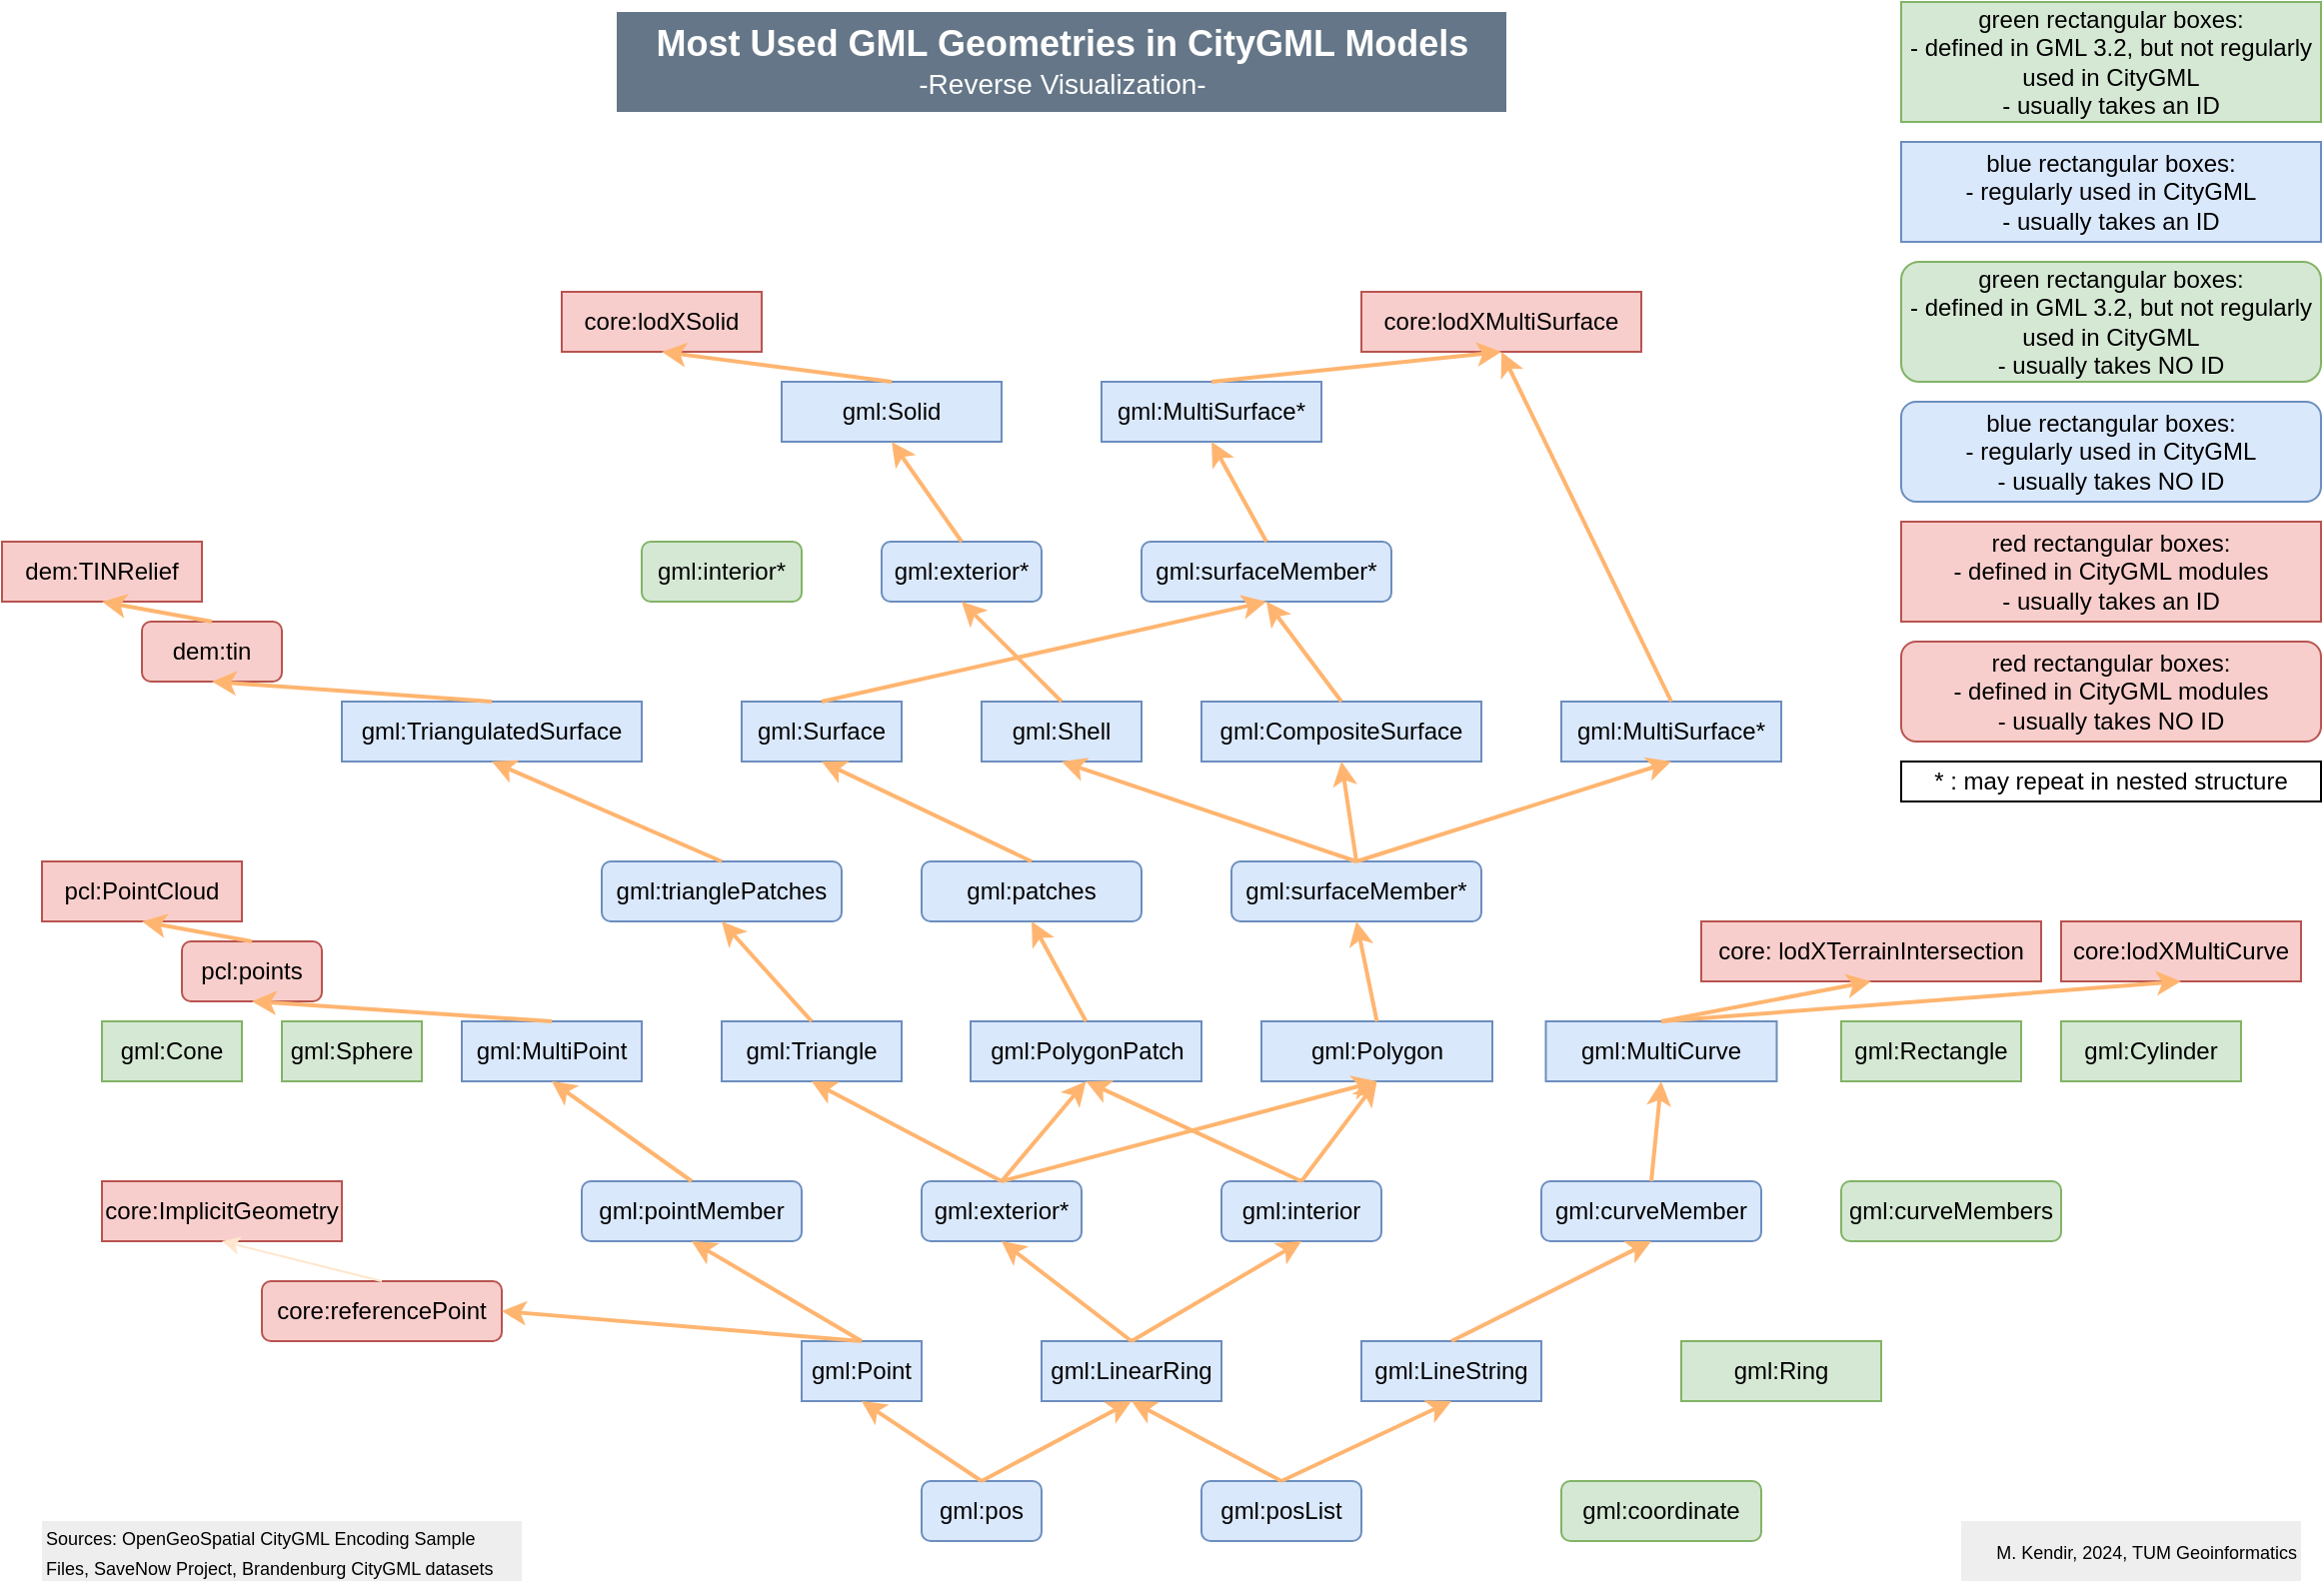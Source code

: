 <mxfile version="23.0.2" type="device">
  <diagram name="Page-1" id="HsG-FZkIQoNZsME3UOhi">
    <mxGraphModel dx="1670" dy="1003" grid="1" gridSize="10" guides="1" tooltips="1" connect="1" arrows="1" fold="1" page="1" pageScale="1" pageWidth="1169" pageHeight="827" math="0" shadow="0">
      <root>
        <mxCell id="0" />
        <mxCell id="1" parent="0" />
        <mxCell id="JF44CWTFTVHQpQi-gDEM-1" value="gml:pos" style="rounded=1;whiteSpace=wrap;html=1;fillColor=#dae8fc;strokeColor=#6c8ebf;" vertex="1" parent="1">
          <mxGeometry x="460" y="750" width="60" height="30" as="geometry" />
        </mxCell>
        <mxCell id="JF44CWTFTVHQpQi-gDEM-2" value="gml:posList" style="rounded=1;whiteSpace=wrap;html=1;fillColor=#dae8fc;strokeColor=#6c8ebf;" vertex="1" parent="1">
          <mxGeometry x="600" y="750" width="80" height="30" as="geometry" />
        </mxCell>
        <mxCell id="JF44CWTFTVHQpQi-gDEM-3" value="gml:coordinate" style="rounded=1;whiteSpace=wrap;html=1;fillColor=#d5e8d4;strokeColor=#82b366;" vertex="1" parent="1">
          <mxGeometry x="780" y="750" width="100" height="30" as="geometry" />
        </mxCell>
        <mxCell id="JF44CWTFTVHQpQi-gDEM-4" value="green rectangular boxes:&lt;br&gt;- defined in GML 3.2, but not regularly used in CityGML&lt;br&gt;- usually takes an ID" style="rounded=0;whiteSpace=wrap;html=1;fillColor=#d5e8d4;strokeColor=#82b366;" vertex="1" parent="1">
          <mxGeometry x="950" y="10" width="210" height="60" as="geometry" />
        </mxCell>
        <mxCell id="JF44CWTFTVHQpQi-gDEM-5" value="blue rectangular boxes:&lt;br&gt;- regularly used in CityGML&lt;br&gt;- usually takes an ID" style="rounded=0;whiteSpace=wrap;html=1;fillColor=#dae8fc;strokeColor=#6c8ebf;" vertex="1" parent="1">
          <mxGeometry x="950" y="80" width="210" height="50" as="geometry" />
        </mxCell>
        <mxCell id="JF44CWTFTVHQpQi-gDEM-6" value="gml:Point" style="rounded=0;whiteSpace=wrap;html=1;fillColor=#dae8fc;strokeColor=#6c8ebf;" vertex="1" parent="1">
          <mxGeometry x="400" y="680" width="60" height="30" as="geometry" />
        </mxCell>
        <mxCell id="JF44CWTFTVHQpQi-gDEM-7" value="gml:LinearRing" style="rounded=0;whiteSpace=wrap;html=1;fillColor=#dae8fc;strokeColor=#6c8ebf;" vertex="1" parent="1">
          <mxGeometry x="520" y="680" width="90" height="30" as="geometry" />
        </mxCell>
        <mxCell id="JF44CWTFTVHQpQi-gDEM-8" value="gml:LineString" style="rounded=0;whiteSpace=wrap;html=1;fillColor=#dae8fc;strokeColor=#6c8ebf;" vertex="1" parent="1">
          <mxGeometry x="680" y="680" width="90" height="30" as="geometry" />
        </mxCell>
        <mxCell id="JF44CWTFTVHQpQi-gDEM-9" value="green rectangular boxes:&lt;br&gt;- defined in GML 3.2, but not regularly used in CityGML&lt;br&gt;- usually takes NO ID" style="rounded=1;whiteSpace=wrap;html=1;fillColor=#d5e8d4;strokeColor=#82b366;" vertex="1" parent="1">
          <mxGeometry x="950" y="140" width="210" height="60" as="geometry" />
        </mxCell>
        <mxCell id="JF44CWTFTVHQpQi-gDEM-10" value="blue rectangular boxes:&lt;br&gt;- regularly used in CityGML&lt;br&gt;- usually takes NO ID" style="rounded=1;whiteSpace=wrap;html=1;fillColor=#dae8fc;strokeColor=#6c8ebf;" vertex="1" parent="1">
          <mxGeometry x="950" y="210" width="210" height="50" as="geometry" />
        </mxCell>
        <mxCell id="JF44CWTFTVHQpQi-gDEM-11" value="gml:Ring" style="rounded=0;whiteSpace=wrap;html=1;fillColor=#d5e8d4;strokeColor=#82b366;" vertex="1" parent="1">
          <mxGeometry x="840" y="680" width="100" height="30" as="geometry" />
        </mxCell>
        <mxCell id="JF44CWTFTVHQpQi-gDEM-12" value="" style="endArrow=classic;html=1;rounded=0;exitX=0.5;exitY=0;exitDx=0;exitDy=0;entryX=0.5;entryY=1;entryDx=0;entryDy=0;strokeColor=#FFB570;shadow=0;strokeWidth=2;" edge="1" parent="1" source="JF44CWTFTVHQpQi-gDEM-1" target="JF44CWTFTVHQpQi-gDEM-6">
          <mxGeometry width="50" height="50" relative="1" as="geometry">
            <mxPoint x="400" y="590" as="sourcePoint" />
            <mxPoint x="450" y="540" as="targetPoint" />
          </mxGeometry>
        </mxCell>
        <mxCell id="JF44CWTFTVHQpQi-gDEM-13" value="" style="endArrow=classic;html=1;rounded=0;exitX=0.5;exitY=0;exitDx=0;exitDy=0;entryX=0.5;entryY=1;entryDx=0;entryDy=0;strokeColor=#FFB570;strokeWidth=2;" edge="1" parent="1" source="JF44CWTFTVHQpQi-gDEM-1" target="JF44CWTFTVHQpQi-gDEM-7">
          <mxGeometry width="50" height="50" relative="1" as="geometry">
            <mxPoint x="500" y="760" as="sourcePoint" />
            <mxPoint x="440" y="710" as="targetPoint" />
          </mxGeometry>
        </mxCell>
        <mxCell id="JF44CWTFTVHQpQi-gDEM-14" value="" style="endArrow=classic;html=1;rounded=0;exitX=0.5;exitY=0;exitDx=0;exitDy=0;entryX=0.5;entryY=1;entryDx=0;entryDy=0;strokeColor=#FFB570;strokeWidth=2;" edge="1" parent="1" source="JF44CWTFTVHQpQi-gDEM-2" target="JF44CWTFTVHQpQi-gDEM-7">
          <mxGeometry width="50" height="50" relative="1" as="geometry">
            <mxPoint x="500" y="770" as="sourcePoint" />
            <mxPoint x="575" y="710" as="targetPoint" />
          </mxGeometry>
        </mxCell>
        <mxCell id="JF44CWTFTVHQpQi-gDEM-15" value="" style="endArrow=classic;html=1;rounded=0;entryX=0.5;entryY=1;entryDx=0;entryDy=0;strokeColor=#FFB570;strokeWidth=2;" edge="1" parent="1" target="JF44CWTFTVHQpQi-gDEM-8">
          <mxGeometry width="50" height="50" relative="1" as="geometry">
            <mxPoint x="640" y="750" as="sourcePoint" />
            <mxPoint x="575" y="710" as="targetPoint" />
          </mxGeometry>
        </mxCell>
        <mxCell id="JF44CWTFTVHQpQi-gDEM-16" value="core:referencePoint" style="rounded=1;whiteSpace=wrap;html=1;fillColor=#f8cecc;strokeColor=#b85450;" vertex="1" parent="1">
          <mxGeometry x="130" y="650" width="120" height="30" as="geometry" />
        </mxCell>
        <mxCell id="JF44CWTFTVHQpQi-gDEM-17" value="core:ImplicitGeometry" style="rounded=0;whiteSpace=wrap;html=1;fillColor=#f8cecc;strokeColor=#b85450;" vertex="1" parent="1">
          <mxGeometry x="50" y="600" width="120" height="30" as="geometry" />
        </mxCell>
        <mxCell id="JF44CWTFTVHQpQi-gDEM-18" value="" style="endArrow=classic;html=1;rounded=0;exitX=0.5;exitY=0;exitDx=0;exitDy=0;entryX=1;entryY=0.5;entryDx=0;entryDy=0;strokeColor=#FFB570;strokeWidth=2;" edge="1" parent="1" source="JF44CWTFTVHQpQi-gDEM-6" target="JF44CWTFTVHQpQi-gDEM-16">
          <mxGeometry width="50" height="50" relative="1" as="geometry">
            <mxPoint x="270" y="720" as="sourcePoint" />
            <mxPoint x="210" y="660" as="targetPoint" />
          </mxGeometry>
        </mxCell>
        <mxCell id="JF44CWTFTVHQpQi-gDEM-19" value="" style="endArrow=classic;html=1;rounded=0;exitX=0.5;exitY=0;exitDx=0;exitDy=0;entryX=0.5;entryY=1;entryDx=0;entryDy=0;strokeColor=#FFE6CC;" edge="1" parent="1" source="JF44CWTFTVHQpQi-gDEM-16" target="JF44CWTFTVHQpQi-gDEM-17">
          <mxGeometry width="50" height="50" relative="1" as="geometry">
            <mxPoint x="430" y="600" as="sourcePoint" />
            <mxPoint x="200" y="560" as="targetPoint" />
          </mxGeometry>
        </mxCell>
        <mxCell id="JF44CWTFTVHQpQi-gDEM-20" value="gml:pointMember" style="rounded=1;whiteSpace=wrap;html=1;fillColor=#dae8fc;strokeColor=#6c8ebf;" vertex="1" parent="1">
          <mxGeometry x="290" y="600" width="110" height="30" as="geometry" />
        </mxCell>
        <mxCell id="JF44CWTFTVHQpQi-gDEM-21" value="gml:exterior*" style="rounded=1;whiteSpace=wrap;html=1;fillColor=#dae8fc;strokeColor=#6c8ebf;" vertex="1" parent="1">
          <mxGeometry x="460" y="600" width="80" height="30" as="geometry" />
        </mxCell>
        <mxCell id="JF44CWTFTVHQpQi-gDEM-22" value="gml:interior" style="rounded=1;whiteSpace=wrap;html=1;fillColor=#dae8fc;strokeColor=#6c8ebf;" vertex="1" parent="1">
          <mxGeometry x="610" y="600" width="80" height="30" as="geometry" />
        </mxCell>
        <mxCell id="JF44CWTFTVHQpQi-gDEM-23" value="gml:curveMember" style="rounded=1;whiteSpace=wrap;html=1;fillColor=#dae8fc;strokeColor=#6c8ebf;" vertex="1" parent="1">
          <mxGeometry x="770" y="600" width="110" height="30" as="geometry" />
        </mxCell>
        <mxCell id="JF44CWTFTVHQpQi-gDEM-24" value="" style="endArrow=classic;html=1;rounded=0;exitX=0.5;exitY=0;exitDx=0;exitDy=0;entryX=0.5;entryY=1;entryDx=0;entryDy=0;strokeColor=#FFB570;strokeWidth=2;" edge="1" parent="1" source="JF44CWTFTVHQpQi-gDEM-6" target="JF44CWTFTVHQpQi-gDEM-20">
          <mxGeometry width="50" height="50" relative="1" as="geometry">
            <mxPoint x="500" y="690" as="sourcePoint" />
            <mxPoint x="440" y="640" as="targetPoint" />
          </mxGeometry>
        </mxCell>
        <mxCell id="JF44CWTFTVHQpQi-gDEM-25" value="" style="endArrow=classic;html=1;rounded=0;exitX=0.5;exitY=0;exitDx=0;exitDy=0;entryX=0.5;entryY=1;entryDx=0;entryDy=0;strokeColor=#FFB570;strokeWidth=2;" edge="1" parent="1" source="JF44CWTFTVHQpQi-gDEM-7" target="JF44CWTFTVHQpQi-gDEM-21">
          <mxGeometry width="50" height="50" relative="1" as="geometry">
            <mxPoint x="515" y="690" as="sourcePoint" />
            <mxPoint x="430" y="640" as="targetPoint" />
          </mxGeometry>
        </mxCell>
        <mxCell id="JF44CWTFTVHQpQi-gDEM-26" value="" style="endArrow=classic;html=1;rounded=0;exitX=0.5;exitY=0;exitDx=0;exitDy=0;entryX=0.5;entryY=1;entryDx=0;entryDy=0;strokeColor=#FFB570;strokeWidth=2;" edge="1" parent="1" source="JF44CWTFTVHQpQi-gDEM-7" target="JF44CWTFTVHQpQi-gDEM-22">
          <mxGeometry width="50" height="50" relative="1" as="geometry">
            <mxPoint x="635" y="690" as="sourcePoint" />
            <mxPoint x="570" y="640" as="targetPoint" />
          </mxGeometry>
        </mxCell>
        <mxCell id="JF44CWTFTVHQpQi-gDEM-27" value="" style="endArrow=classic;html=1;rounded=0;exitX=0.5;exitY=0;exitDx=0;exitDy=0;entryX=0.5;entryY=1;entryDx=0;entryDy=0;strokeColor=#FFB570;strokeWidth=2;" edge="1" parent="1" source="JF44CWTFTVHQpQi-gDEM-8" target="JF44CWTFTVHQpQi-gDEM-23">
          <mxGeometry width="50" height="50" relative="1" as="geometry">
            <mxPoint x="640" y="690" as="sourcePoint" />
            <mxPoint x="725" y="640" as="targetPoint" />
          </mxGeometry>
        </mxCell>
        <mxCell id="JF44CWTFTVHQpQi-gDEM-28" value="gml:MultiPoint" style="rounded=0;whiteSpace=wrap;html=1;fillColor=#dae8fc;strokeColor=#6c8ebf;" vertex="1" parent="1">
          <mxGeometry x="230" y="520" width="90" height="30" as="geometry" />
        </mxCell>
        <mxCell id="JF44CWTFTVHQpQi-gDEM-29" value="gml:Triangle" style="rounded=0;whiteSpace=wrap;html=1;fillColor=#dae8fc;strokeColor=#6c8ebf;" vertex="1" parent="1">
          <mxGeometry x="360" y="520" width="90" height="30" as="geometry" />
        </mxCell>
        <mxCell id="JF44CWTFTVHQpQi-gDEM-30" value="gml:PolygonPatch" style="rounded=0;whiteSpace=wrap;html=1;fillColor=#dae8fc;strokeColor=#6c8ebf;" vertex="1" parent="1">
          <mxGeometry x="484.5" y="520" width="115.5" height="30" as="geometry" />
        </mxCell>
        <mxCell id="JF44CWTFTVHQpQi-gDEM-31" value="gml:Polygon" style="rounded=0;whiteSpace=wrap;html=1;fillColor=#dae8fc;strokeColor=#6c8ebf;" vertex="1" parent="1">
          <mxGeometry x="630" y="520" width="115.5" height="30" as="geometry" />
        </mxCell>
        <mxCell id="JF44CWTFTVHQpQi-gDEM-32" value="gml:MultiCurve" style="rounded=0;whiteSpace=wrap;html=1;fillColor=#dae8fc;strokeColor=#6c8ebf;" vertex="1" parent="1">
          <mxGeometry x="772.25" y="520" width="115.5" height="30" as="geometry" />
        </mxCell>
        <mxCell id="JF44CWTFTVHQpQi-gDEM-33" value="pcl:points" style="rounded=1;whiteSpace=wrap;html=1;fillColor=#f8cecc;strokeColor=#b85450;" vertex="1" parent="1">
          <mxGeometry x="90" y="480" width="70" height="30" as="geometry" />
        </mxCell>
        <mxCell id="JF44CWTFTVHQpQi-gDEM-34" value="pcl:PointCloud" style="rounded=0;whiteSpace=wrap;html=1;fillColor=#f8cecc;strokeColor=#b85450;" vertex="1" parent="1">
          <mxGeometry x="20" y="440" width="100" height="30" as="geometry" />
        </mxCell>
        <mxCell id="JF44CWTFTVHQpQi-gDEM-35" value="" style="endArrow=classic;html=1;rounded=0;exitX=0.5;exitY=0;exitDx=0;exitDy=0;entryX=0.5;entryY=1;entryDx=0;entryDy=0;strokeColor=#FFB570;strokeWidth=2;" edge="1" parent="1" source="JF44CWTFTVHQpQi-gDEM-33" target="JF44CWTFTVHQpQi-gDEM-34">
          <mxGeometry width="50" height="50" relative="1" as="geometry">
            <mxPoint x="390" y="430" as="sourcePoint" />
            <mxPoint x="160" y="390" as="targetPoint" />
          </mxGeometry>
        </mxCell>
        <mxCell id="JF44CWTFTVHQpQi-gDEM-37" value="" style="endArrow=classic;html=1;rounded=0;exitX=0.5;exitY=0;exitDx=0;exitDy=0;entryX=0.5;entryY=1;entryDx=0;entryDy=0;strokeColor=#FFB570;strokeWidth=2;" edge="1" parent="1" source="JF44CWTFTVHQpQi-gDEM-28" target="JF44CWTFTVHQpQi-gDEM-33">
          <mxGeometry width="50" height="50" relative="1" as="geometry">
            <mxPoint x="350" y="490" as="sourcePoint" />
            <mxPoint x="270" y="470" as="targetPoint" />
          </mxGeometry>
        </mxCell>
        <mxCell id="JF44CWTFTVHQpQi-gDEM-38" value="" style="endArrow=classic;html=1;rounded=0;exitX=0.5;exitY=0;exitDx=0;exitDy=0;entryX=0.5;entryY=1;entryDx=0;entryDy=0;strokeColor=#FFB570;strokeWidth=2;" edge="1" parent="1" source="JF44CWTFTVHQpQi-gDEM-20" target="JF44CWTFTVHQpQi-gDEM-28">
          <mxGeometry width="50" height="50" relative="1" as="geometry">
            <mxPoint x="270" y="590" as="sourcePoint" />
            <mxPoint x="170" y="580" as="targetPoint" />
          </mxGeometry>
        </mxCell>
        <mxCell id="JF44CWTFTVHQpQi-gDEM-39" value="" style="endArrow=classic;html=1;rounded=0;exitX=0.5;exitY=0;exitDx=0;exitDy=0;entryX=0.5;entryY=1;entryDx=0;entryDy=0;strokeColor=#FFB570;strokeWidth=2;" edge="1" parent="1" source="JF44CWTFTVHQpQi-gDEM-21" target="JF44CWTFTVHQpQi-gDEM-29">
          <mxGeometry width="50" height="50" relative="1" as="geometry">
            <mxPoint x="460" y="610" as="sourcePoint" />
            <mxPoint x="390" y="560" as="targetPoint" />
          </mxGeometry>
        </mxCell>
        <mxCell id="JF44CWTFTVHQpQi-gDEM-40" value="" style="endArrow=classic;html=1;rounded=0;exitX=0.5;exitY=0;exitDx=0;exitDy=0;entryX=0.5;entryY=1;entryDx=0;entryDy=0;strokeColor=#FFB570;strokeWidth=2;" edge="1" parent="1" source="JF44CWTFTVHQpQi-gDEM-21" target="JF44CWTFTVHQpQi-gDEM-30">
          <mxGeometry width="50" height="50" relative="1" as="geometry">
            <mxPoint x="510" y="610" as="sourcePoint" />
            <mxPoint x="415" y="560" as="targetPoint" />
          </mxGeometry>
        </mxCell>
        <mxCell id="JF44CWTFTVHQpQi-gDEM-41" value="" style="endArrow=classic;html=1;rounded=0;exitX=0.5;exitY=0;exitDx=0;exitDy=0;entryX=0.5;entryY=1;entryDx=0;entryDy=0;strokeColor=#FFB570;strokeWidth=2;" edge="1" parent="1" source="JF44CWTFTVHQpQi-gDEM-21" target="JF44CWTFTVHQpQi-gDEM-31">
          <mxGeometry width="50" height="50" relative="1" as="geometry">
            <mxPoint x="510" y="610" as="sourcePoint" />
            <mxPoint x="562" y="560" as="targetPoint" />
          </mxGeometry>
        </mxCell>
        <mxCell id="JF44CWTFTVHQpQi-gDEM-42" value="" style="endArrow=classic;html=1;rounded=0;exitX=0.5;exitY=0;exitDx=0;exitDy=0;entryX=0.5;entryY=1;entryDx=0;entryDy=0;strokeColor=#FFB570;strokeWidth=2;" edge="1" parent="1" source="JF44CWTFTVHQpQi-gDEM-23" target="JF44CWTFTVHQpQi-gDEM-32">
          <mxGeometry width="50" height="50" relative="1" as="geometry">
            <mxPoint x="510" y="610" as="sourcePoint" />
            <mxPoint x="722" y="560" as="targetPoint" />
          </mxGeometry>
        </mxCell>
        <mxCell id="JF44CWTFTVHQpQi-gDEM-44" value="core: lodXTerrainIntersection" style="rounded=0;whiteSpace=wrap;html=1;fillColor=#f8cecc;strokeColor=#b85450;" vertex="1" parent="1">
          <mxGeometry x="850" y="470" width="170" height="30" as="geometry" />
        </mxCell>
        <mxCell id="JF44CWTFTVHQpQi-gDEM-45" value="" style="endArrow=classic;html=1;rounded=0;exitX=0.5;exitY=0;exitDx=0;exitDy=0;entryX=0.5;entryY=1;entryDx=0;entryDy=0;strokeColor=#FFB570;strokeWidth=2;" edge="1" parent="1" source="JF44CWTFTVHQpQi-gDEM-32" target="JF44CWTFTVHQpQi-gDEM-44">
          <mxGeometry width="50" height="50" relative="1" as="geometry">
            <mxPoint x="995" y="500" as="sourcePoint" />
            <mxPoint x="1020" y="380" as="targetPoint" />
          </mxGeometry>
        </mxCell>
        <mxCell id="JF44CWTFTVHQpQi-gDEM-47" value="core:lodXMultiCurve" style="rounded=0;whiteSpace=wrap;html=1;fillColor=#f8cecc;strokeColor=#b85450;" vertex="1" parent="1">
          <mxGeometry x="1030" y="470" width="120" height="30" as="geometry" />
        </mxCell>
        <mxCell id="JF44CWTFTVHQpQi-gDEM-48" value="" style="endArrow=classic;html=1;rounded=0;exitX=0.5;exitY=0;exitDx=0;exitDy=0;entryX=0.5;entryY=1;entryDx=0;entryDy=0;strokeColor=#FFB570;strokeWidth=2;" edge="1" parent="1" source="JF44CWTFTVHQpQi-gDEM-32" target="JF44CWTFTVHQpQi-gDEM-47">
          <mxGeometry width="50" height="50" relative="1" as="geometry">
            <mxPoint x="1105" y="470" as="sourcePoint" />
            <mxPoint x="1140" y="380" as="targetPoint" />
          </mxGeometry>
        </mxCell>
        <mxCell id="JF44CWTFTVHQpQi-gDEM-49" value="gml:Rectangle" style="rounded=0;whiteSpace=wrap;html=1;fillColor=#d5e8d4;strokeColor=#82b366;" vertex="1" parent="1">
          <mxGeometry x="920" y="520" width="90" height="30" as="geometry" />
        </mxCell>
        <mxCell id="JF44CWTFTVHQpQi-gDEM-50" value="gml:Cylinder" style="rounded=0;whiteSpace=wrap;html=1;fillColor=#d5e8d4;strokeColor=#82b366;" vertex="1" parent="1">
          <mxGeometry x="1030" y="520" width="90" height="30" as="geometry" />
        </mxCell>
        <mxCell id="JF44CWTFTVHQpQi-gDEM-51" value="gml:Sphere" style="rounded=0;whiteSpace=wrap;html=1;fillColor=#d5e8d4;strokeColor=#82b366;" vertex="1" parent="1">
          <mxGeometry x="140" y="520" width="70" height="30" as="geometry" />
        </mxCell>
        <mxCell id="JF44CWTFTVHQpQi-gDEM-52" value="gml:Cone" style="rounded=0;whiteSpace=wrap;html=1;fillColor=#d5e8d4;strokeColor=#82b366;" vertex="1" parent="1">
          <mxGeometry x="50" y="520" width="70" height="30" as="geometry" />
        </mxCell>
        <mxCell id="JF44CWTFTVHQpQi-gDEM-53" value="gml:trianglePatches" style="rounded=1;whiteSpace=wrap;html=1;fillColor=#dae8fc;strokeColor=#6c8ebf;" vertex="1" parent="1">
          <mxGeometry x="300" y="440" width="120" height="30" as="geometry" />
        </mxCell>
        <mxCell id="JF44CWTFTVHQpQi-gDEM-54" value="gml:patches" style="rounded=1;whiteSpace=wrap;html=1;fillColor=#dae8fc;strokeColor=#6c8ebf;" vertex="1" parent="1">
          <mxGeometry x="460" y="440" width="110" height="30" as="geometry" />
        </mxCell>
        <mxCell id="JF44CWTFTVHQpQi-gDEM-55" value="gml:surfaceMember*" style="rounded=1;whiteSpace=wrap;html=1;fillColor=#dae8fc;strokeColor=#6c8ebf;" vertex="1" parent="1">
          <mxGeometry x="615" y="440" width="125" height="30" as="geometry" />
        </mxCell>
        <mxCell id="JF44CWTFTVHQpQi-gDEM-56" value="gml:TriangulatedSurface" style="rounded=0;whiteSpace=wrap;html=1;fillColor=#dae8fc;strokeColor=#6c8ebf;" vertex="1" parent="1">
          <mxGeometry x="170" y="360" width="150" height="30" as="geometry" />
        </mxCell>
        <mxCell id="JF44CWTFTVHQpQi-gDEM-57" value="" style="endArrow=classic;html=1;rounded=0;exitX=0.5;exitY=0;exitDx=0;exitDy=0;entryX=0.5;entryY=1;entryDx=0;entryDy=0;strokeColor=#FFB570;strokeWidth=2;" edge="1" parent="1" source="JF44CWTFTVHQpQi-gDEM-29" target="JF44CWTFTVHQpQi-gDEM-53">
          <mxGeometry width="50" height="50" relative="1" as="geometry">
            <mxPoint x="660" y="360" as="sourcePoint" />
            <mxPoint x="710" y="310" as="targetPoint" />
          </mxGeometry>
        </mxCell>
        <mxCell id="JF44CWTFTVHQpQi-gDEM-58" value="" style="endArrow=classic;html=1;rounded=0;exitX=0.5;exitY=0;exitDx=0;exitDy=0;entryX=0.5;entryY=1;entryDx=0;entryDy=0;strokeColor=#FFB570;strokeWidth=2;" edge="1" parent="1" source="JF44CWTFTVHQpQi-gDEM-30" target="JF44CWTFTVHQpQi-gDEM-54">
          <mxGeometry width="50" height="50" relative="1" as="geometry">
            <mxPoint x="415" y="530" as="sourcePoint" />
            <mxPoint x="375" y="480" as="targetPoint" />
          </mxGeometry>
        </mxCell>
        <mxCell id="JF44CWTFTVHQpQi-gDEM-59" value="" style="endArrow=classic;html=1;rounded=0;exitX=0.5;exitY=0;exitDx=0;exitDy=0;entryX=0.5;entryY=1;entryDx=0;entryDy=0;strokeColor=#FFB570;strokeWidth=2;" edge="1" parent="1" source="JF44CWTFTVHQpQi-gDEM-31" target="JF44CWTFTVHQpQi-gDEM-55">
          <mxGeometry width="50" height="50" relative="1" as="geometry">
            <mxPoint x="552" y="530" as="sourcePoint" />
            <mxPoint x="525" y="480" as="targetPoint" />
          </mxGeometry>
        </mxCell>
        <mxCell id="JF44CWTFTVHQpQi-gDEM-60" value="" style="endArrow=classic;html=1;rounded=0;exitX=0.5;exitY=0;exitDx=0;exitDy=0;entryX=0.5;entryY=1;entryDx=0;entryDy=0;strokeColor=#FFB570;strokeWidth=2;" edge="1" parent="1" source="JF44CWTFTVHQpQi-gDEM-22" target="JF44CWTFTVHQpQi-gDEM-31">
          <mxGeometry width="50" height="50" relative="1" as="geometry">
            <mxPoint x="720" y="610" as="sourcePoint" />
            <mxPoint x="725" y="560" as="targetPoint" />
          </mxGeometry>
        </mxCell>
        <mxCell id="JF44CWTFTVHQpQi-gDEM-61" value="" style="endArrow=classic;html=1;rounded=0;exitX=0.5;exitY=0;exitDx=0;exitDy=0;entryX=0.5;entryY=1;entryDx=0;entryDy=0;strokeColor=#FFB570;strokeWidth=2;" edge="1" parent="1" source="JF44CWTFTVHQpQi-gDEM-22" target="JF44CWTFTVHQpQi-gDEM-30">
          <mxGeometry width="50" height="50" relative="1" as="geometry">
            <mxPoint x="660" y="610" as="sourcePoint" />
            <mxPoint x="698" y="560" as="targetPoint" />
          </mxGeometry>
        </mxCell>
        <mxCell id="JF44CWTFTVHQpQi-gDEM-62" value="gml:curveMembers" style="rounded=1;whiteSpace=wrap;html=1;fillColor=#d5e8d4;strokeColor=#82b366;" vertex="1" parent="1">
          <mxGeometry x="920" y="600" width="110" height="30" as="geometry" />
        </mxCell>
        <mxCell id="JF44CWTFTVHQpQi-gDEM-63" value="" style="endArrow=classic;html=1;rounded=0;exitX=0.5;exitY=0;exitDx=0;exitDy=0;entryX=0.5;entryY=1;entryDx=0;entryDy=0;strokeColor=#FFB570;strokeWidth=2;" edge="1" parent="1" source="JF44CWTFTVHQpQi-gDEM-53" target="JF44CWTFTVHQpQi-gDEM-56">
          <mxGeometry width="50" height="50" relative="1" as="geometry">
            <mxPoint x="415" y="530" as="sourcePoint" />
            <mxPoint x="375" y="480" as="targetPoint" />
          </mxGeometry>
        </mxCell>
        <mxCell id="JF44CWTFTVHQpQi-gDEM-64" value="dem:tin" style="rounded=1;whiteSpace=wrap;html=1;fillColor=#f8cecc;strokeColor=#b85450;" vertex="1" parent="1">
          <mxGeometry x="70" y="320" width="70" height="30" as="geometry" />
        </mxCell>
        <mxCell id="JF44CWTFTVHQpQi-gDEM-65" value="dem:TINRelief" style="rounded=0;whiteSpace=wrap;html=1;fillColor=#f8cecc;strokeColor=#b85450;" vertex="1" parent="1">
          <mxGeometry y="280" width="100" height="30" as="geometry" />
        </mxCell>
        <mxCell id="JF44CWTFTVHQpQi-gDEM-66" value="" style="endArrow=classic;html=1;rounded=0;exitX=0.5;exitY=0;exitDx=0;exitDy=0;entryX=0.5;entryY=1;entryDx=0;entryDy=0;strokeColor=#FFB570;strokeWidth=2;" edge="1" parent="1" source="JF44CWTFTVHQpQi-gDEM-64" target="JF44CWTFTVHQpQi-gDEM-65">
          <mxGeometry width="50" height="50" relative="1" as="geometry">
            <mxPoint x="370" y="270" as="sourcePoint" />
            <mxPoint x="140" y="230" as="targetPoint" />
          </mxGeometry>
        </mxCell>
        <mxCell id="JF44CWTFTVHQpQi-gDEM-67" value="" style="endArrow=classic;html=1;rounded=0;exitX=0.5;exitY=0;exitDx=0;exitDy=0;entryX=0.5;entryY=1;entryDx=0;entryDy=0;strokeColor=#FFB570;strokeWidth=2;" edge="1" parent="1" source="JF44CWTFTVHQpQi-gDEM-56" target="JF44CWTFTVHQpQi-gDEM-64">
          <mxGeometry width="50" height="50" relative="1" as="geometry">
            <mxPoint x="115" y="330" as="sourcePoint" />
            <mxPoint x="60" y="320" as="targetPoint" />
          </mxGeometry>
        </mxCell>
        <mxCell id="JF44CWTFTVHQpQi-gDEM-68" value="gml:Shell" style="rounded=0;whiteSpace=wrap;html=1;fillColor=#dae8fc;strokeColor=#6c8ebf;" vertex="1" parent="1">
          <mxGeometry x="490" y="360" width="80" height="30" as="geometry" />
        </mxCell>
        <mxCell id="JF44CWTFTVHQpQi-gDEM-69" value="gml:Surface" style="rounded=0;whiteSpace=wrap;html=1;fillColor=#dae8fc;strokeColor=#6c8ebf;" vertex="1" parent="1">
          <mxGeometry x="370" y="360" width="80" height="30" as="geometry" />
        </mxCell>
        <mxCell id="JF44CWTFTVHQpQi-gDEM-70" value="gml:CompositeSurface" style="rounded=0;whiteSpace=wrap;html=1;fillColor=#dae8fc;strokeColor=#6c8ebf;" vertex="1" parent="1">
          <mxGeometry x="600" y="360" width="140" height="30" as="geometry" />
        </mxCell>
        <mxCell id="JF44CWTFTVHQpQi-gDEM-71" value="gml:MultiSurface*" style="rounded=0;whiteSpace=wrap;html=1;fillColor=#dae8fc;strokeColor=#6c8ebf;" vertex="1" parent="1">
          <mxGeometry x="780" y="360" width="110" height="30" as="geometry" />
        </mxCell>
        <mxCell id="JF44CWTFTVHQpQi-gDEM-72" value="" style="endArrow=classic;html=1;rounded=0;exitX=0.5;exitY=0;exitDx=0;exitDy=0;entryX=0.5;entryY=1;entryDx=0;entryDy=0;strokeColor=#FFB570;strokeWidth=2;" edge="1" parent="1" source="JF44CWTFTVHQpQi-gDEM-55" target="JF44CWTFTVHQpQi-gDEM-70">
          <mxGeometry width="50" height="50" relative="1" as="geometry">
            <mxPoint x="1115" y="390" as="sourcePoint" />
            <mxPoint x="1000" y="340" as="targetPoint" />
          </mxGeometry>
        </mxCell>
        <mxCell id="JF44CWTFTVHQpQi-gDEM-73" value="" style="endArrow=classic;html=1;rounded=0;exitX=0.5;exitY=0;exitDx=0;exitDy=0;entryX=0.5;entryY=1;entryDx=0;entryDy=0;strokeColor=#FFB570;strokeWidth=2;" edge="1" parent="1" source="JF44CWTFTVHQpQi-gDEM-55" target="JF44CWTFTVHQpQi-gDEM-68">
          <mxGeometry width="50" height="50" relative="1" as="geometry">
            <mxPoint x="985" y="450" as="sourcePoint" />
            <mxPoint x="870" y="400" as="targetPoint" />
          </mxGeometry>
        </mxCell>
        <mxCell id="JF44CWTFTVHQpQi-gDEM-74" value="" style="endArrow=classic;html=1;rounded=0;exitX=0.5;exitY=0;exitDx=0;exitDy=0;entryX=0.5;entryY=1;entryDx=0;entryDy=0;strokeColor=#FFB570;strokeWidth=2;" edge="1" parent="1" source="JF44CWTFTVHQpQi-gDEM-55" target="JF44CWTFTVHQpQi-gDEM-71">
          <mxGeometry width="50" height="50" relative="1" as="geometry">
            <mxPoint x="1135" y="410" as="sourcePoint" />
            <mxPoint x="1020" y="360" as="targetPoint" />
          </mxGeometry>
        </mxCell>
        <mxCell id="JF44CWTFTVHQpQi-gDEM-75" value="" style="endArrow=classic;html=1;rounded=0;exitX=0.5;exitY=0;exitDx=0;exitDy=0;entryX=0.5;entryY=1;entryDx=0;entryDy=0;strokeColor=#FFB570;strokeWidth=2;" edge="1" parent="1" source="JF44CWTFTVHQpQi-gDEM-54" target="JF44CWTFTVHQpQi-gDEM-69">
          <mxGeometry width="50" height="50" relative="1" as="geometry">
            <mxPoint x="688" y="450" as="sourcePoint" />
            <mxPoint x="540" y="400" as="targetPoint" />
          </mxGeometry>
        </mxCell>
        <mxCell id="JF44CWTFTVHQpQi-gDEM-76" value="gml:surfaceMember*" style="rounded=1;whiteSpace=wrap;html=1;fillColor=#dae8fc;strokeColor=#6c8ebf;" vertex="1" parent="1">
          <mxGeometry x="570" y="280" width="125" height="30" as="geometry" />
        </mxCell>
        <mxCell id="JF44CWTFTVHQpQi-gDEM-77" value="gml:exterior*" style="rounded=1;whiteSpace=wrap;html=1;fillColor=#dae8fc;strokeColor=#6c8ebf;" vertex="1" parent="1">
          <mxGeometry x="440" y="280" width="80" height="30" as="geometry" />
        </mxCell>
        <mxCell id="JF44CWTFTVHQpQi-gDEM-78" value="" style="endArrow=classic;html=1;rounded=0;exitX=0.5;exitY=0;exitDx=0;exitDy=0;entryX=0.5;entryY=1;entryDx=0;entryDy=0;strokeColor=#FFB570;strokeWidth=2;" edge="1" parent="1" source="JF44CWTFTVHQpQi-gDEM-70" target="JF44CWTFTVHQpQi-gDEM-76">
          <mxGeometry width="50" height="50" relative="1" as="geometry">
            <mxPoint x="688" y="450" as="sourcePoint" />
            <mxPoint x="680" y="400" as="targetPoint" />
          </mxGeometry>
        </mxCell>
        <mxCell id="JF44CWTFTVHQpQi-gDEM-79" value="" style="endArrow=classic;html=1;rounded=0;exitX=0.5;exitY=0;exitDx=0;exitDy=0;entryX=0.5;entryY=1;entryDx=0;entryDy=0;strokeColor=#FFB570;strokeWidth=2;" edge="1" parent="1" source="JF44CWTFTVHQpQi-gDEM-68" target="JF44CWTFTVHQpQi-gDEM-77">
          <mxGeometry width="50" height="50" relative="1" as="geometry">
            <mxPoint x="680" y="370" as="sourcePoint" />
            <mxPoint x="643" y="320" as="targetPoint" />
          </mxGeometry>
        </mxCell>
        <mxCell id="JF44CWTFTVHQpQi-gDEM-80" value="gml:MultiSurface*" style="rounded=0;whiteSpace=wrap;html=1;fillColor=#dae8fc;strokeColor=#6c8ebf;" vertex="1" parent="1">
          <mxGeometry x="550" y="200" width="110" height="30" as="geometry" />
        </mxCell>
        <mxCell id="JF44CWTFTVHQpQi-gDEM-81" value="" style="endArrow=classic;html=1;rounded=0;exitX=0.5;exitY=0;exitDx=0;exitDy=0;entryX=0.5;entryY=1;entryDx=0;entryDy=0;strokeColor=#FFB570;strokeWidth=2;" edge="1" parent="1" source="JF44CWTFTVHQpQi-gDEM-76" target="JF44CWTFTVHQpQi-gDEM-80">
          <mxGeometry width="50" height="50" relative="1" as="geometry">
            <mxPoint x="680" y="290" as="sourcePoint" />
            <mxPoint x="643" y="240" as="targetPoint" />
          </mxGeometry>
        </mxCell>
        <mxCell id="JF44CWTFTVHQpQi-gDEM-82" value="gml:Solid" style="rounded=0;whiteSpace=wrap;html=1;fillColor=#dae8fc;strokeColor=#6c8ebf;" vertex="1" parent="1">
          <mxGeometry x="390" y="200" width="110" height="30" as="geometry" />
        </mxCell>
        <mxCell id="JF44CWTFTVHQpQi-gDEM-83" value="" style="endArrow=classic;html=1;rounded=0;exitX=0.5;exitY=0;exitDx=0;exitDy=0;entryX=0.5;entryY=1;entryDx=0;entryDy=0;strokeColor=#FFB570;strokeWidth=2;" edge="1" parent="1" source="JF44CWTFTVHQpQi-gDEM-77" target="JF44CWTFTVHQpQi-gDEM-82">
          <mxGeometry width="50" height="50" relative="1" as="geometry">
            <mxPoint x="643" y="290" as="sourcePoint" />
            <mxPoint x="615" y="240" as="targetPoint" />
          </mxGeometry>
        </mxCell>
        <mxCell id="JF44CWTFTVHQpQi-gDEM-84" value="gml:interior*" style="rounded=1;whiteSpace=wrap;html=1;fillColor=#d5e8d4;strokeColor=#82b366;" vertex="1" parent="1">
          <mxGeometry x="320" y="280" width="80" height="30" as="geometry" />
        </mxCell>
        <mxCell id="JF44CWTFTVHQpQi-gDEM-85" value="core:lodXMultiSurface" style="rounded=0;whiteSpace=wrap;html=1;fillColor=#f8cecc;strokeColor=#b85450;" vertex="1" parent="1">
          <mxGeometry x="680" y="155" width="140" height="30" as="geometry" />
        </mxCell>
        <mxCell id="JF44CWTFTVHQpQi-gDEM-88" value="" style="endArrow=classic;html=1;rounded=0;exitX=0.5;exitY=0;exitDx=0;exitDy=0;entryX=0.5;entryY=1;entryDx=0;entryDy=0;strokeColor=#FFB570;strokeWidth=2;" edge="1" parent="1" source="JF44CWTFTVHQpQi-gDEM-80" target="JF44CWTFTVHQpQi-gDEM-85">
          <mxGeometry width="50" height="50" relative="1" as="geometry">
            <mxPoint x="643" y="290" as="sourcePoint" />
            <mxPoint x="615" y="240" as="targetPoint" />
          </mxGeometry>
        </mxCell>
        <mxCell id="JF44CWTFTVHQpQi-gDEM-89" value="" style="endArrow=classic;html=1;rounded=0;exitX=0.5;exitY=0;exitDx=0;exitDy=0;entryX=0.5;entryY=1;entryDx=0;entryDy=0;strokeColor=#FFB570;strokeWidth=2;" edge="1" parent="1" source="JF44CWTFTVHQpQi-gDEM-71" target="JF44CWTFTVHQpQi-gDEM-85">
          <mxGeometry width="50" height="50" relative="1" as="geometry">
            <mxPoint x="615" y="210" as="sourcePoint" />
            <mxPoint x="830" y="190" as="targetPoint" />
          </mxGeometry>
        </mxCell>
        <mxCell id="JF44CWTFTVHQpQi-gDEM-90" value="core:lodXSolid" style="rounded=0;whiteSpace=wrap;html=1;fillColor=#f8cecc;strokeColor=#b85450;" vertex="1" parent="1">
          <mxGeometry x="280" y="155" width="100" height="30" as="geometry" />
        </mxCell>
        <mxCell id="JF44CWTFTVHQpQi-gDEM-91" value="" style="endArrow=classic;html=1;rounded=0;exitX=0.5;exitY=0;exitDx=0;exitDy=0;entryX=0.5;entryY=1;entryDx=0;entryDy=0;strokeColor=#FFB570;strokeWidth=2;" edge="1" parent="1" source="JF44CWTFTVHQpQi-gDEM-82" target="JF44CWTFTVHQpQi-gDEM-90">
          <mxGeometry width="50" height="50" relative="1" as="geometry">
            <mxPoint x="490" y="290" as="sourcePoint" />
            <mxPoint x="455" y="240" as="targetPoint" />
          </mxGeometry>
        </mxCell>
        <mxCell id="JF44CWTFTVHQpQi-gDEM-92" value="" style="endArrow=classic;html=1;rounded=0;exitX=0.5;exitY=0;exitDx=0;exitDy=0;entryX=0.5;entryY=1;entryDx=0;entryDy=0;strokeColor=#FFB570;strokeWidth=2;" edge="1" parent="1" source="JF44CWTFTVHQpQi-gDEM-69" target="JF44CWTFTVHQpQi-gDEM-76">
          <mxGeometry width="50" height="50" relative="1" as="geometry">
            <mxPoint x="540" y="370" as="sourcePoint" />
            <mxPoint x="490" y="320" as="targetPoint" />
          </mxGeometry>
        </mxCell>
        <mxCell id="JF44CWTFTVHQpQi-gDEM-93" value="red rectangular boxes:&lt;br&gt;- defined in CityGML modules&lt;br&gt;- usually takes an ID" style="rounded=0;whiteSpace=wrap;html=1;fillColor=#f8cecc;strokeColor=#b85450;" vertex="1" parent="1">
          <mxGeometry x="950" y="270" width="210" height="50" as="geometry" />
        </mxCell>
        <mxCell id="JF44CWTFTVHQpQi-gDEM-94" value="red rectangular boxes:&lt;br&gt;- defined in CityGML modules&lt;br&gt;- usually takes NO ID" style="rounded=1;whiteSpace=wrap;html=1;fillColor=#f8cecc;strokeColor=#b85450;" vertex="1" parent="1">
          <mxGeometry x="950" y="330" width="210" height="50" as="geometry" />
        </mxCell>
        <mxCell id="JF44CWTFTVHQpQi-gDEM-95" value="* : may repeat in nested structure" style="rounded=0;whiteSpace=wrap;html=1;" vertex="1" parent="1">
          <mxGeometry x="950" y="390" width="210" height="20" as="geometry" />
        </mxCell>
        <mxCell id="JF44CWTFTVHQpQi-gDEM-96" value="&lt;font style=&quot;&quot;&gt;&lt;b style=&quot;font-size: 18px;&quot;&gt;Most Used GML Geometries in CityGML Models&lt;/b&gt;&lt;br&gt;&lt;font style=&quot;font-size: 14px;&quot;&gt;-Reverse Visualization-&lt;/font&gt;&lt;br&gt;&lt;/font&gt;" style="text;html=1;strokeColor=none;fillColor=#647687;align=center;verticalAlign=middle;whiteSpace=wrap;rounded=0;fontColor=#ffffff;" vertex="1" parent="1">
          <mxGeometry x="307.5" y="15" width="445" height="50" as="geometry" />
        </mxCell>
        <mxCell id="JF44CWTFTVHQpQi-gDEM-97" value="&lt;font style=&quot;font-size: 9px;&quot;&gt;Sources: OpenGeoSpatial CityGML Encoding Sample Files, SaveNow Project, Brandenburg CityGML datasets&lt;/font&gt;" style="text;html=1;strokeColor=none;fillColor=#eeeeee;align=left;verticalAlign=middle;whiteSpace=wrap;rounded=0;" vertex="1" parent="1">
          <mxGeometry x="20" y="770" width="240" height="30" as="geometry" />
        </mxCell>
        <mxCell id="JF44CWTFTVHQpQi-gDEM-98" value="&lt;font style=&quot;font-size: 9px;&quot;&gt;M. Kendir, 2024, TUM Geoinformatics&lt;/font&gt;" style="text;html=1;strokeColor=none;fillColor=#eeeeee;align=right;verticalAlign=middle;whiteSpace=wrap;rounded=0;" vertex="1" parent="1">
          <mxGeometry x="980" y="770" width="170" height="30" as="geometry" />
        </mxCell>
      </root>
    </mxGraphModel>
  </diagram>
</mxfile>
